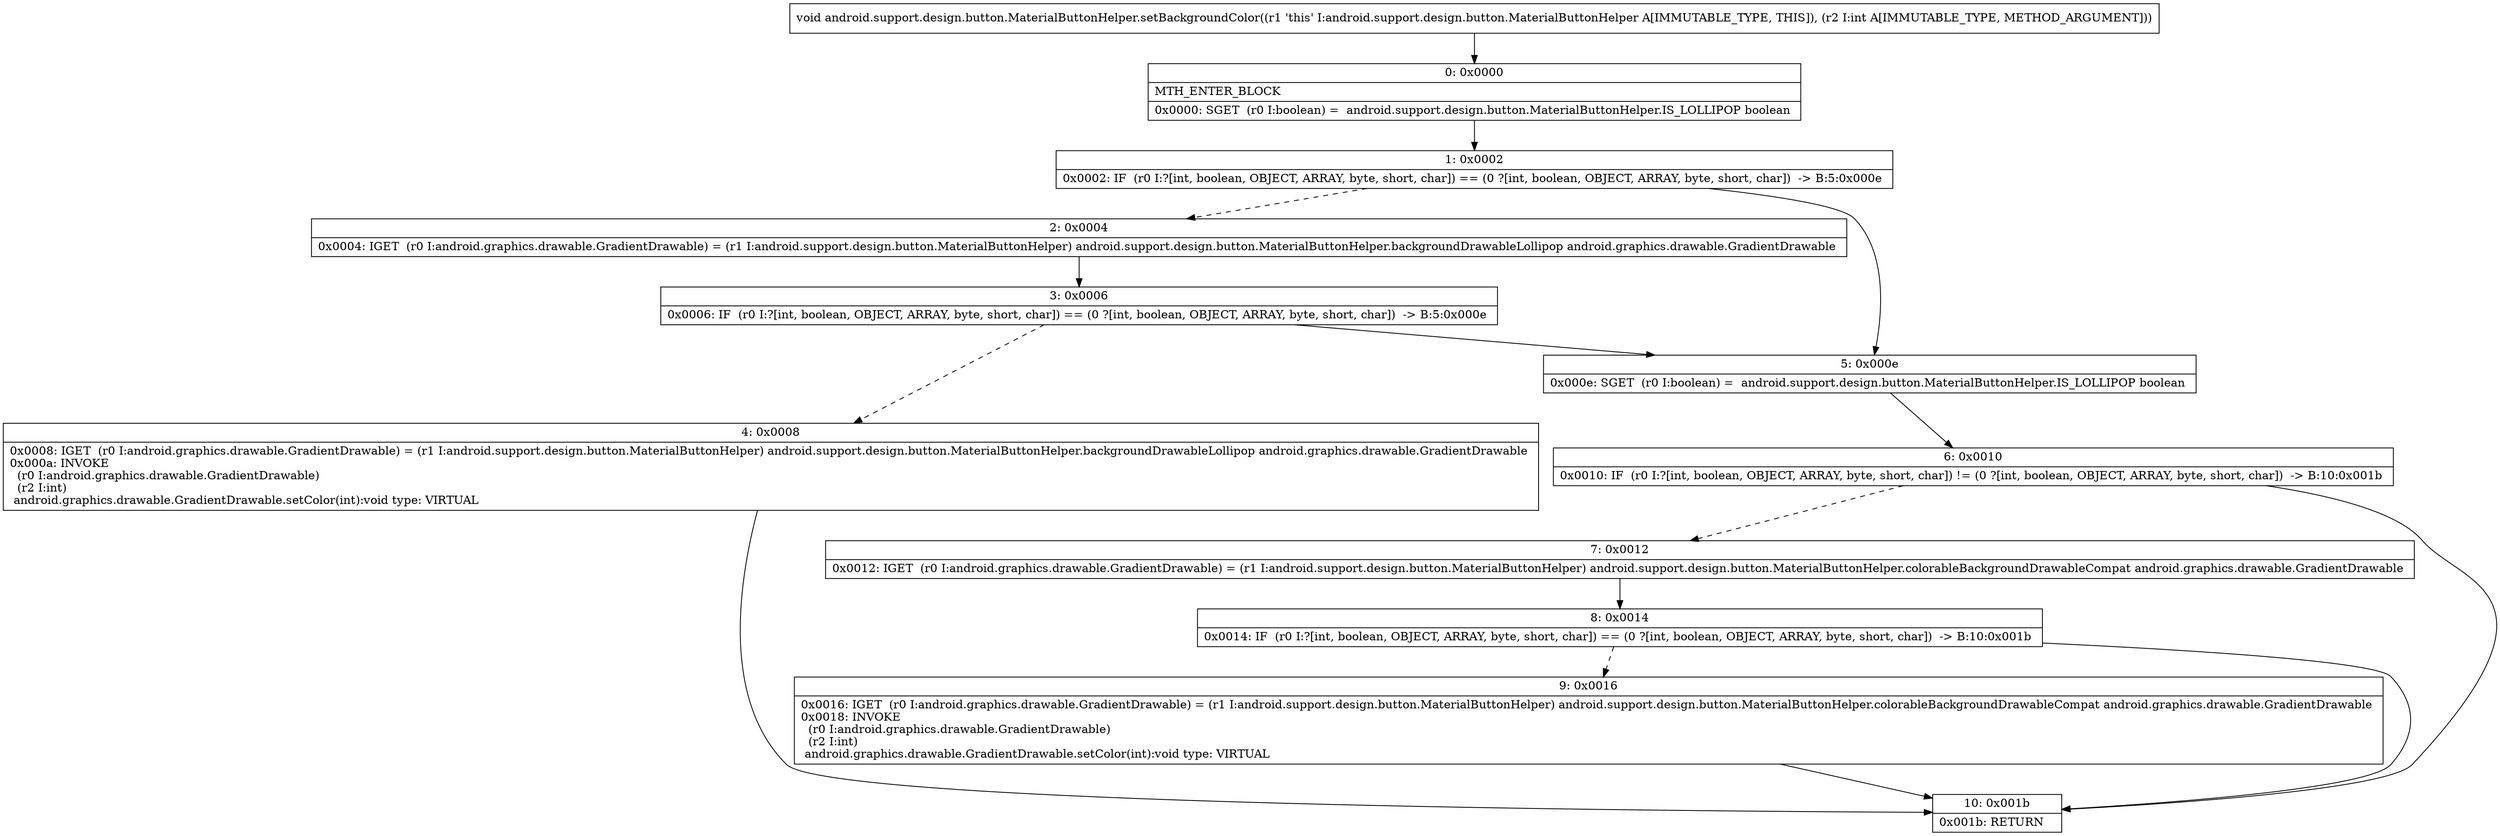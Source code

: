 digraph "CFG forandroid.support.design.button.MaterialButtonHelper.setBackgroundColor(I)V" {
Node_0 [shape=record,label="{0\:\ 0x0000|MTH_ENTER_BLOCK\l|0x0000: SGET  (r0 I:boolean) =  android.support.design.button.MaterialButtonHelper.IS_LOLLIPOP boolean \l}"];
Node_1 [shape=record,label="{1\:\ 0x0002|0x0002: IF  (r0 I:?[int, boolean, OBJECT, ARRAY, byte, short, char]) == (0 ?[int, boolean, OBJECT, ARRAY, byte, short, char])  \-\> B:5:0x000e \l}"];
Node_2 [shape=record,label="{2\:\ 0x0004|0x0004: IGET  (r0 I:android.graphics.drawable.GradientDrawable) = (r1 I:android.support.design.button.MaterialButtonHelper) android.support.design.button.MaterialButtonHelper.backgroundDrawableLollipop android.graphics.drawable.GradientDrawable \l}"];
Node_3 [shape=record,label="{3\:\ 0x0006|0x0006: IF  (r0 I:?[int, boolean, OBJECT, ARRAY, byte, short, char]) == (0 ?[int, boolean, OBJECT, ARRAY, byte, short, char])  \-\> B:5:0x000e \l}"];
Node_4 [shape=record,label="{4\:\ 0x0008|0x0008: IGET  (r0 I:android.graphics.drawable.GradientDrawable) = (r1 I:android.support.design.button.MaterialButtonHelper) android.support.design.button.MaterialButtonHelper.backgroundDrawableLollipop android.graphics.drawable.GradientDrawable \l0x000a: INVOKE  \l  (r0 I:android.graphics.drawable.GradientDrawable)\l  (r2 I:int)\l android.graphics.drawable.GradientDrawable.setColor(int):void type: VIRTUAL \l}"];
Node_5 [shape=record,label="{5\:\ 0x000e|0x000e: SGET  (r0 I:boolean) =  android.support.design.button.MaterialButtonHelper.IS_LOLLIPOP boolean \l}"];
Node_6 [shape=record,label="{6\:\ 0x0010|0x0010: IF  (r0 I:?[int, boolean, OBJECT, ARRAY, byte, short, char]) != (0 ?[int, boolean, OBJECT, ARRAY, byte, short, char])  \-\> B:10:0x001b \l}"];
Node_7 [shape=record,label="{7\:\ 0x0012|0x0012: IGET  (r0 I:android.graphics.drawable.GradientDrawable) = (r1 I:android.support.design.button.MaterialButtonHelper) android.support.design.button.MaterialButtonHelper.colorableBackgroundDrawableCompat android.graphics.drawable.GradientDrawable \l}"];
Node_8 [shape=record,label="{8\:\ 0x0014|0x0014: IF  (r0 I:?[int, boolean, OBJECT, ARRAY, byte, short, char]) == (0 ?[int, boolean, OBJECT, ARRAY, byte, short, char])  \-\> B:10:0x001b \l}"];
Node_9 [shape=record,label="{9\:\ 0x0016|0x0016: IGET  (r0 I:android.graphics.drawable.GradientDrawable) = (r1 I:android.support.design.button.MaterialButtonHelper) android.support.design.button.MaterialButtonHelper.colorableBackgroundDrawableCompat android.graphics.drawable.GradientDrawable \l0x0018: INVOKE  \l  (r0 I:android.graphics.drawable.GradientDrawable)\l  (r2 I:int)\l android.graphics.drawable.GradientDrawable.setColor(int):void type: VIRTUAL \l}"];
Node_10 [shape=record,label="{10\:\ 0x001b|0x001b: RETURN   \l}"];
MethodNode[shape=record,label="{void android.support.design.button.MaterialButtonHelper.setBackgroundColor((r1 'this' I:android.support.design.button.MaterialButtonHelper A[IMMUTABLE_TYPE, THIS]), (r2 I:int A[IMMUTABLE_TYPE, METHOD_ARGUMENT])) }"];
MethodNode -> Node_0;
Node_0 -> Node_1;
Node_1 -> Node_2[style=dashed];
Node_1 -> Node_5;
Node_2 -> Node_3;
Node_3 -> Node_4[style=dashed];
Node_3 -> Node_5;
Node_4 -> Node_10;
Node_5 -> Node_6;
Node_6 -> Node_7[style=dashed];
Node_6 -> Node_10;
Node_7 -> Node_8;
Node_8 -> Node_9[style=dashed];
Node_8 -> Node_10;
Node_9 -> Node_10;
}

